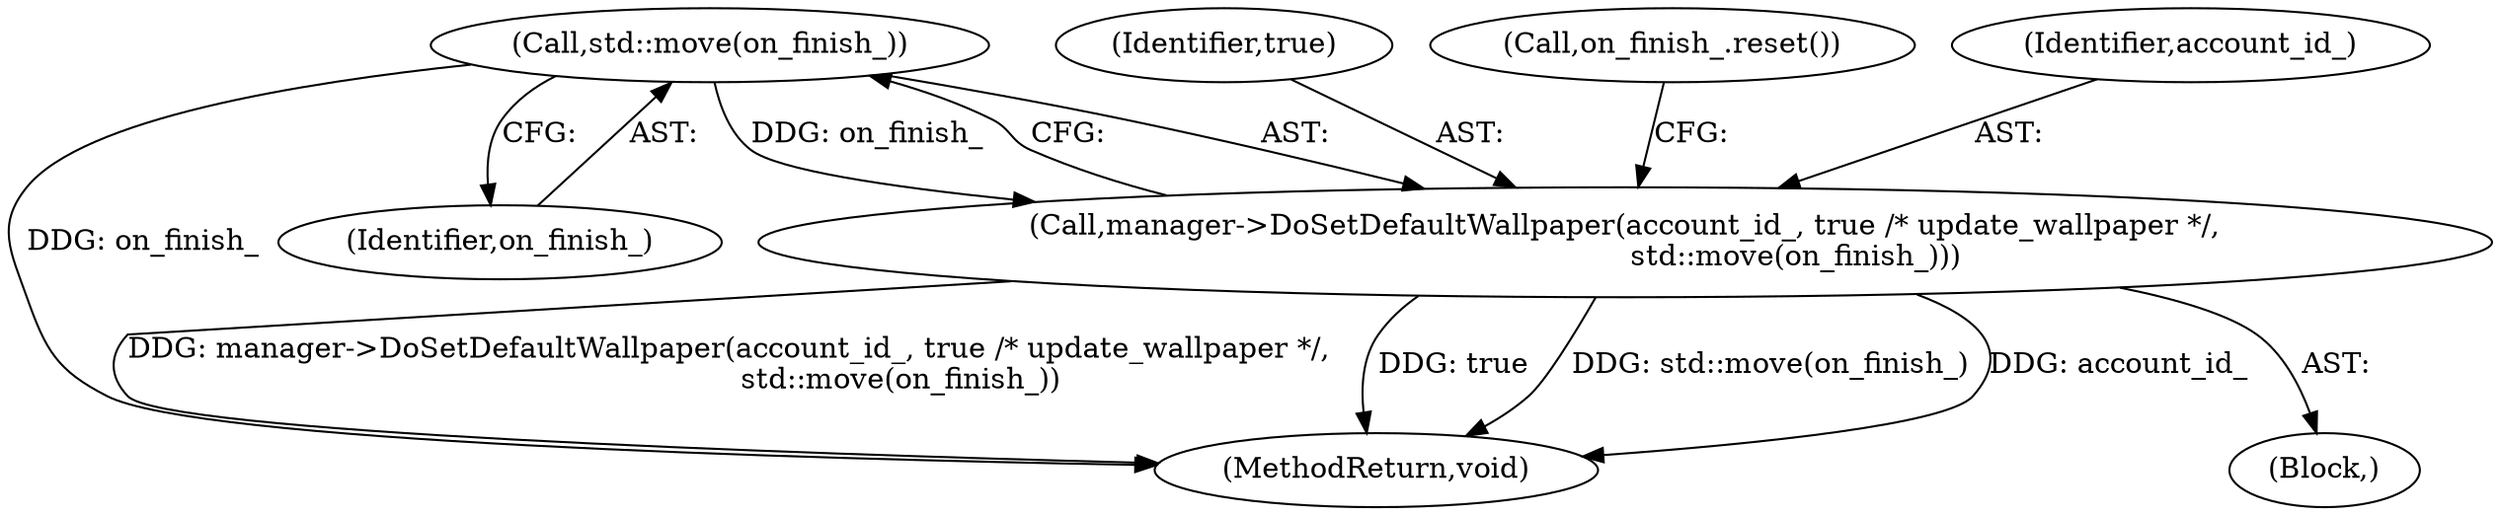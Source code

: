 digraph "0_Chrome_39595f8d4dffcb644d438106dcb64a30c139ff0e_2@API" {
"1000133" [label="(Call,std::move(on_finish_))"];
"1000130" [label="(Call,manager->DoSetDefaultWallpaper(account_id_, true /* update_wallpaper */,\n                                     std::move(on_finish_)))"];
"1000133" [label="(Call,std::move(on_finish_))"];
"1000129" [label="(Block,)"];
"1000134" [label="(Identifier,on_finish_)"];
"1000180" [label="(MethodReturn,void)"];
"1000130" [label="(Call,manager->DoSetDefaultWallpaper(account_id_, true /* update_wallpaper */,\n                                     std::move(on_finish_)))"];
"1000132" [label="(Identifier,true)"];
"1000179" [label="(Call,on_finish_.reset())"];
"1000131" [label="(Identifier,account_id_)"];
"1000133" -> "1000130"  [label="AST: "];
"1000133" -> "1000134"  [label="CFG: "];
"1000134" -> "1000133"  [label="AST: "];
"1000130" -> "1000133"  [label="CFG: "];
"1000133" -> "1000180"  [label="DDG: on_finish_"];
"1000133" -> "1000130"  [label="DDG: on_finish_"];
"1000130" -> "1000129"  [label="AST: "];
"1000131" -> "1000130"  [label="AST: "];
"1000132" -> "1000130"  [label="AST: "];
"1000179" -> "1000130"  [label="CFG: "];
"1000130" -> "1000180"  [label="DDG: manager->DoSetDefaultWallpaper(account_id_, true /* update_wallpaper */,\n                                     std::move(on_finish_))"];
"1000130" -> "1000180"  [label="DDG: true"];
"1000130" -> "1000180"  [label="DDG: std::move(on_finish_)"];
"1000130" -> "1000180"  [label="DDG: account_id_"];
}
